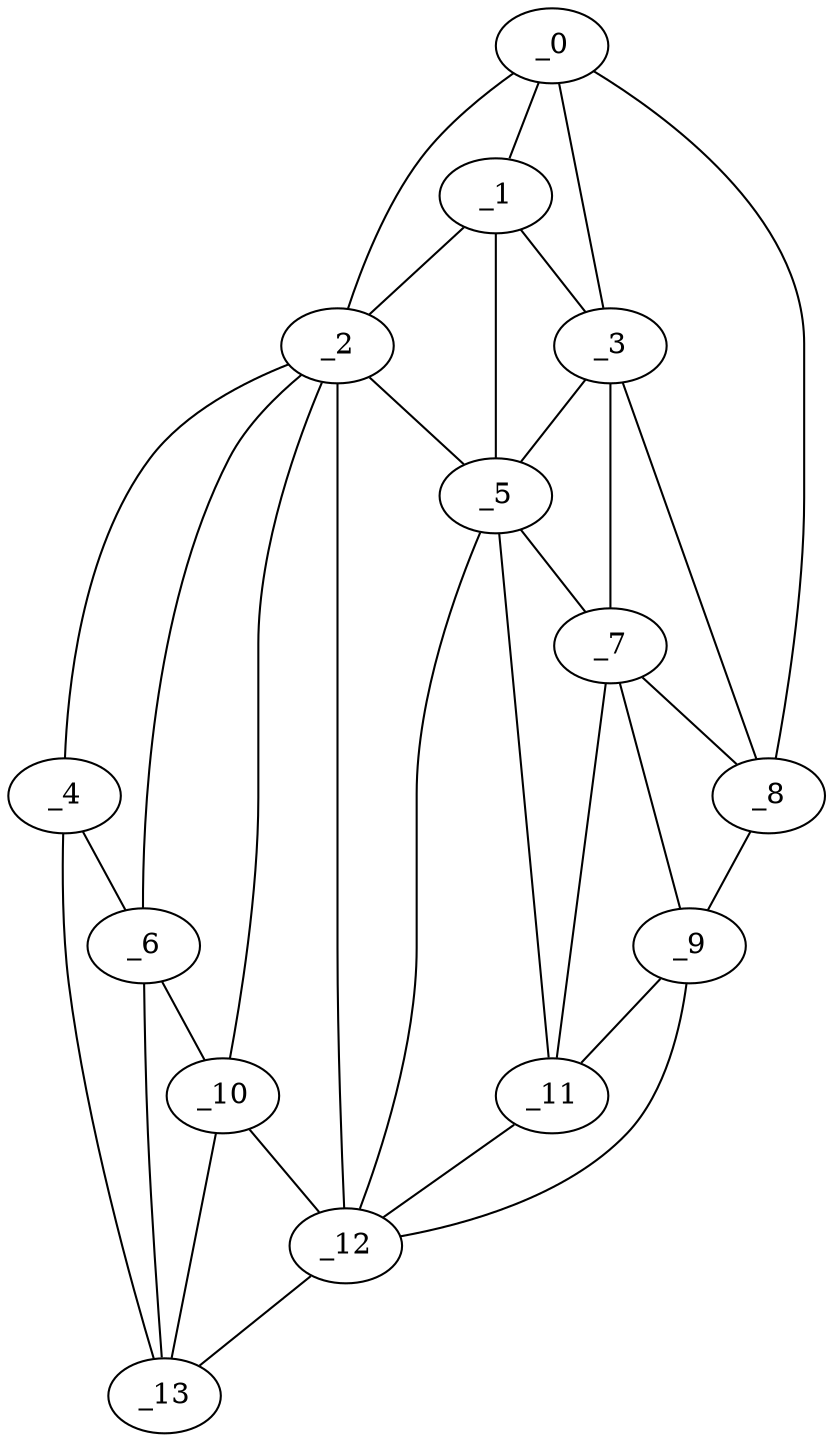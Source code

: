 graph "obj17__140.gxl" {
	_0	 [x=32,
		y=119];
	_1	 [x=38,
		y=108];
	_0 -- _1	 [valence=2];
	_2	 [x=42,
		y=35];
	_0 -- _2	 [valence=1];
	_3	 [x=47,
		y=106];
	_0 -- _3	 [valence=1];
	_8	 [x=76,
		y=124];
	_0 -- _8	 [valence=1];
	_1 -- _2	 [valence=2];
	_1 -- _3	 [valence=2];
	_5	 [x=52,
		y=84];
	_1 -- _5	 [valence=2];
	_4	 [x=50,
		y=11];
	_2 -- _4	 [valence=1];
	_2 -- _5	 [valence=2];
	_6	 [x=58,
		y=10];
	_2 -- _6	 [valence=2];
	_10	 [x=82,
		y=6];
	_2 -- _10	 [valence=2];
	_12	 [x=84,
		y=72];
	_2 -- _12	 [valence=2];
	_3 -- _5	 [valence=2];
	_7	 [x=74,
		y=99];
	_3 -- _7	 [valence=2];
	_3 -- _8	 [valence=2];
	_4 -- _6	 [valence=1];
	_13	 [x=89,
		y=3];
	_4 -- _13	 [valence=1];
	_5 -- _7	 [valence=1];
	_11	 [x=82,
		y=85];
	_5 -- _11	 [valence=2];
	_5 -- _12	 [valence=1];
	_6 -- _10	 [valence=2];
	_6 -- _13	 [valence=1];
	_7 -- _8	 [valence=1];
	_9	 [x=80,
		y=99];
	_7 -- _9	 [valence=2];
	_7 -- _11	 [valence=1];
	_8 -- _9	 [valence=1];
	_9 -- _11	 [valence=2];
	_9 -- _12	 [valence=1];
	_10 -- _12	 [valence=2];
	_10 -- _13	 [valence=2];
	_11 -- _12	 [valence=1];
	_12 -- _13	 [valence=1];
}

